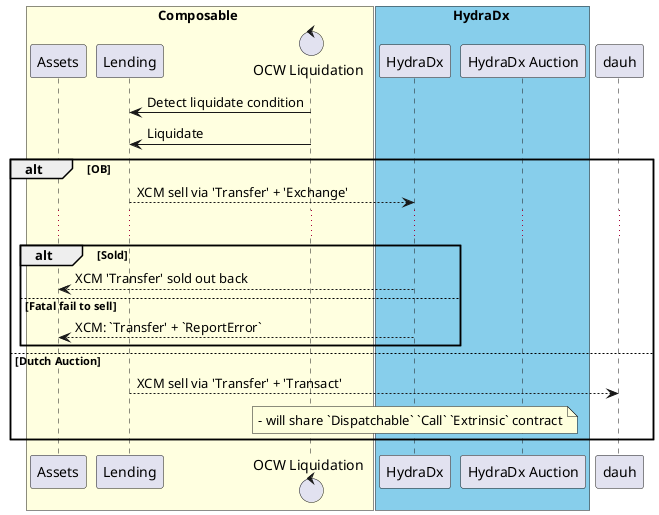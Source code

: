 @startuml

box Composable #LightYellow
  participant "Assets" as pallet_assets
  participant "Lending" as pallet_lending
  control "OCW Liquidation" as ocw_liquidation
end box

box HydraDx #SkyBlue
  participant "HydraDx" as pah
  participant "HydraDx Auction" as pauh
end box

ocw_liquidation -> pallet_lending: Detect liquidate condition

ocw_liquidation -> pallet_lending: Liquidate

alt OB
  pallet_lending --> pah: XCM sell via 'Transfer' + 'Exchange'
  ...
  alt Sold
    pah --> pallet_assets: XCM 'Transfer' sold out back
  else Fatal fail to sell
    pah --> pallet_assets: XCM: `Transfer' + `ReportError`
  end
else Dutch Auction
  pallet_lending --> dauh: XCM sell via 'Transfer' + 'Transact'
  note over pah
    - will share `Dispatchable` `Call` `Extrinsic` contract
  end note
end


@enduml
